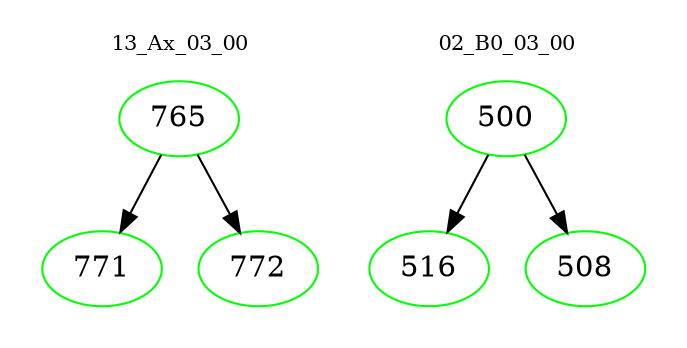 digraph{
subgraph cluster_0 {
color = white
label = "13_Ax_03_00";
fontsize=10;
T0_765 [label="765", color="green"]
T0_765 -> T0_771 [color="black"]
T0_771 [label="771", color="green"]
T0_765 -> T0_772 [color="black"]
T0_772 [label="772", color="green"]
}
subgraph cluster_1 {
color = white
label = "02_B0_03_00";
fontsize=10;
T1_500 [label="500", color="green"]
T1_500 -> T1_516 [color="black"]
T1_516 [label="516", color="green"]
T1_500 -> T1_508 [color="black"]
T1_508 [label="508", color="green"]
}
}
